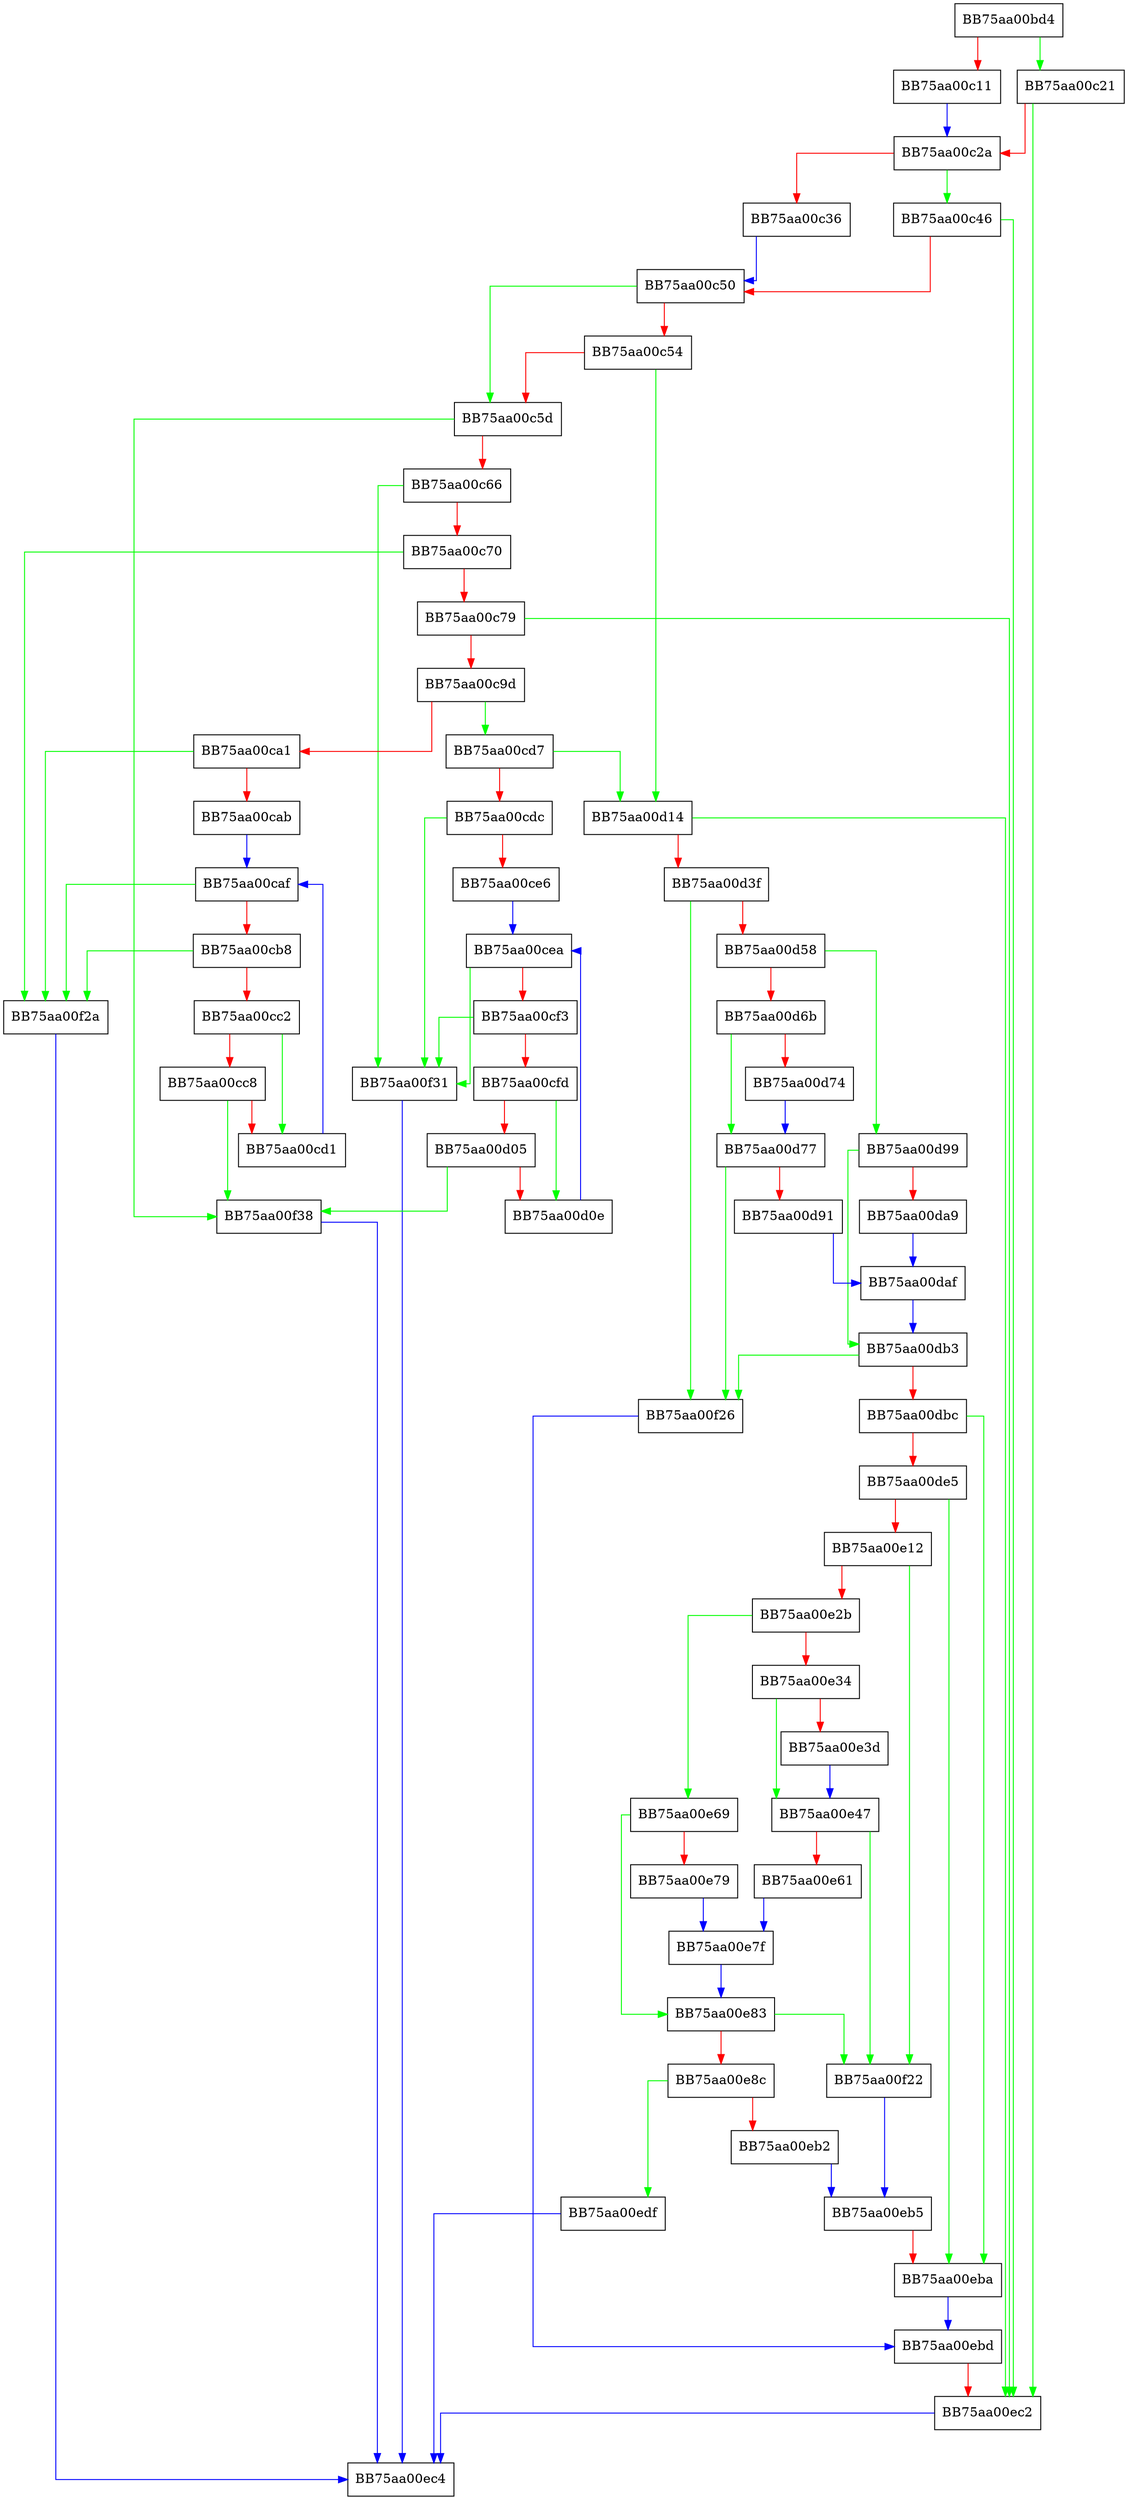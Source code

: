 digraph __crtCompareStringA {
  node [shape="box"];
  graph [splines=ortho];
  BB75aa00bd4 -> BB75aa00c21 [color="green"];
  BB75aa00bd4 -> BB75aa00c11 [color="red"];
  BB75aa00c11 -> BB75aa00c2a [color="blue"];
  BB75aa00c21 -> BB75aa00ec2 [color="green"];
  BB75aa00c21 -> BB75aa00c2a [color="red"];
  BB75aa00c2a -> BB75aa00c46 [color="green"];
  BB75aa00c2a -> BB75aa00c36 [color="red"];
  BB75aa00c36 -> BB75aa00c50 [color="blue"];
  BB75aa00c46 -> BB75aa00ec2 [color="green"];
  BB75aa00c46 -> BB75aa00c50 [color="red"];
  BB75aa00c50 -> BB75aa00c5d [color="green"];
  BB75aa00c50 -> BB75aa00c54 [color="red"];
  BB75aa00c54 -> BB75aa00d14 [color="green"];
  BB75aa00c54 -> BB75aa00c5d [color="red"];
  BB75aa00c5d -> BB75aa00f38 [color="green"];
  BB75aa00c5d -> BB75aa00c66 [color="red"];
  BB75aa00c66 -> BB75aa00f31 [color="green"];
  BB75aa00c66 -> BB75aa00c70 [color="red"];
  BB75aa00c70 -> BB75aa00f2a [color="green"];
  BB75aa00c70 -> BB75aa00c79 [color="red"];
  BB75aa00c79 -> BB75aa00ec2 [color="green"];
  BB75aa00c79 -> BB75aa00c9d [color="red"];
  BB75aa00c9d -> BB75aa00cd7 [color="green"];
  BB75aa00c9d -> BB75aa00ca1 [color="red"];
  BB75aa00ca1 -> BB75aa00f2a [color="green"];
  BB75aa00ca1 -> BB75aa00cab [color="red"];
  BB75aa00cab -> BB75aa00caf [color="blue"];
  BB75aa00caf -> BB75aa00f2a [color="green"];
  BB75aa00caf -> BB75aa00cb8 [color="red"];
  BB75aa00cb8 -> BB75aa00f2a [color="green"];
  BB75aa00cb8 -> BB75aa00cc2 [color="red"];
  BB75aa00cc2 -> BB75aa00cd1 [color="green"];
  BB75aa00cc2 -> BB75aa00cc8 [color="red"];
  BB75aa00cc8 -> BB75aa00f38 [color="green"];
  BB75aa00cc8 -> BB75aa00cd1 [color="red"];
  BB75aa00cd1 -> BB75aa00caf [color="blue"];
  BB75aa00cd7 -> BB75aa00d14 [color="green"];
  BB75aa00cd7 -> BB75aa00cdc [color="red"];
  BB75aa00cdc -> BB75aa00f31 [color="green"];
  BB75aa00cdc -> BB75aa00ce6 [color="red"];
  BB75aa00ce6 -> BB75aa00cea [color="blue"];
  BB75aa00cea -> BB75aa00f31 [color="green"];
  BB75aa00cea -> BB75aa00cf3 [color="red"];
  BB75aa00cf3 -> BB75aa00f31 [color="green"];
  BB75aa00cf3 -> BB75aa00cfd [color="red"];
  BB75aa00cfd -> BB75aa00d0e [color="green"];
  BB75aa00cfd -> BB75aa00d05 [color="red"];
  BB75aa00d05 -> BB75aa00f38 [color="green"];
  BB75aa00d05 -> BB75aa00d0e [color="red"];
  BB75aa00d0e -> BB75aa00cea [color="blue"];
  BB75aa00d14 -> BB75aa00ec2 [color="green"];
  BB75aa00d14 -> BB75aa00d3f [color="red"];
  BB75aa00d3f -> BB75aa00f26 [color="green"];
  BB75aa00d3f -> BB75aa00d58 [color="red"];
  BB75aa00d58 -> BB75aa00d99 [color="green"];
  BB75aa00d58 -> BB75aa00d6b [color="red"];
  BB75aa00d6b -> BB75aa00d77 [color="green"];
  BB75aa00d6b -> BB75aa00d74 [color="red"];
  BB75aa00d74 -> BB75aa00d77 [color="blue"];
  BB75aa00d77 -> BB75aa00f26 [color="green"];
  BB75aa00d77 -> BB75aa00d91 [color="red"];
  BB75aa00d91 -> BB75aa00daf [color="blue"];
  BB75aa00d99 -> BB75aa00db3 [color="green"];
  BB75aa00d99 -> BB75aa00da9 [color="red"];
  BB75aa00da9 -> BB75aa00daf [color="blue"];
  BB75aa00daf -> BB75aa00db3 [color="blue"];
  BB75aa00db3 -> BB75aa00f26 [color="green"];
  BB75aa00db3 -> BB75aa00dbc [color="red"];
  BB75aa00dbc -> BB75aa00eba [color="green"];
  BB75aa00dbc -> BB75aa00de5 [color="red"];
  BB75aa00de5 -> BB75aa00eba [color="green"];
  BB75aa00de5 -> BB75aa00e12 [color="red"];
  BB75aa00e12 -> BB75aa00f22 [color="green"];
  BB75aa00e12 -> BB75aa00e2b [color="red"];
  BB75aa00e2b -> BB75aa00e69 [color="green"];
  BB75aa00e2b -> BB75aa00e34 [color="red"];
  BB75aa00e34 -> BB75aa00e47 [color="green"];
  BB75aa00e34 -> BB75aa00e3d [color="red"];
  BB75aa00e3d -> BB75aa00e47 [color="blue"];
  BB75aa00e47 -> BB75aa00f22 [color="green"];
  BB75aa00e47 -> BB75aa00e61 [color="red"];
  BB75aa00e61 -> BB75aa00e7f [color="blue"];
  BB75aa00e69 -> BB75aa00e83 [color="green"];
  BB75aa00e69 -> BB75aa00e79 [color="red"];
  BB75aa00e79 -> BB75aa00e7f [color="blue"];
  BB75aa00e7f -> BB75aa00e83 [color="blue"];
  BB75aa00e83 -> BB75aa00f22 [color="green"];
  BB75aa00e83 -> BB75aa00e8c [color="red"];
  BB75aa00e8c -> BB75aa00edf [color="green"];
  BB75aa00e8c -> BB75aa00eb2 [color="red"];
  BB75aa00eb2 -> BB75aa00eb5 [color="blue"];
  BB75aa00eb5 -> BB75aa00eba [color="red"];
  BB75aa00eba -> BB75aa00ebd [color="blue"];
  BB75aa00ebd -> BB75aa00ec2 [color="red"];
  BB75aa00ec2 -> BB75aa00ec4 [color="blue"];
  BB75aa00edf -> BB75aa00ec4 [color="blue"];
  BB75aa00f22 -> BB75aa00eb5 [color="blue"];
  BB75aa00f26 -> BB75aa00ebd [color="blue"];
  BB75aa00f2a -> BB75aa00ec4 [color="blue"];
  BB75aa00f31 -> BB75aa00ec4 [color="blue"];
  BB75aa00f38 -> BB75aa00ec4 [color="blue"];
}